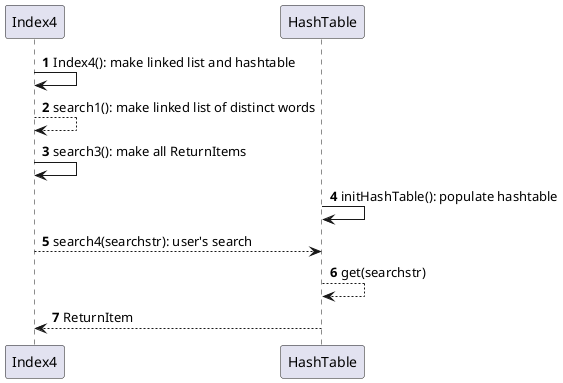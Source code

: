 @startuml
'https://plantuml.com/sequence-diagram

autonumber

Index4 -> Index4: Index4(): make linked list and hashtable
Index4 --> Index4: search1(): make linked list of distinct words
Index4 -> Index4: search3(): make all ReturnItems
HashTable -> HashTable: initHashTable(): populate hashtable

Index4 --> HashTable: search4(searchstr): user's search
HashTable --> HashTable: get(searchstr)
Index4 <-- HashTable:  ReturnItem

@enduml